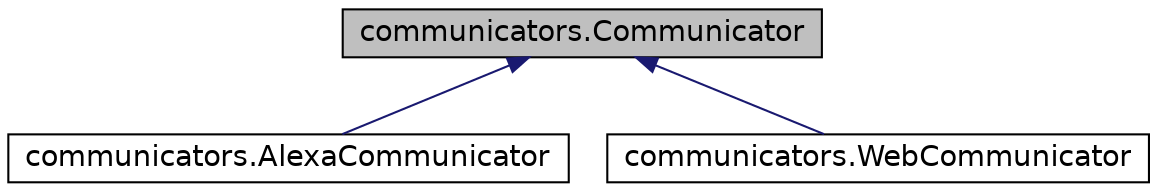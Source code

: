 digraph "communicators.Communicator"
{
  edge [fontname="Helvetica",fontsize="14",labelfontname="Helvetica",labelfontsize="14"];
  node [fontname="Helvetica",fontsize="14",shape=record];
  Node1 [label="communicators.Communicator",height=0.2,width=0.4,color="black", fillcolor="grey75", style="filled" fontcolor="black"];
  Node1 -> Node2 [dir="back",color="midnightblue",fontsize="14",style="solid",fontname="Helvetica"];
  Node2 [label="communicators.AlexaCommunicator",height=0.2,width=0.4,color="black", fillcolor="white", style="filled",URL="$classcommunicators_1_1AlexaCommunicator.html"];
  Node1 -> Node3 [dir="back",color="midnightblue",fontsize="14",style="solid",fontname="Helvetica"];
  Node3 [label="communicators.WebCommunicator",height=0.2,width=0.4,color="black", fillcolor="white", style="filled",URL="$classcommunicators_1_1WebCommunicator.html"];
}
